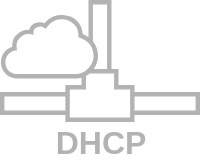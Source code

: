 <mxfile version="24.7.17">
  <diagram name="Page-1" id="ZfUDM9PZeypblS4ErUsA">
    <mxGraphModel dx="220" dy="-169" grid="1" gridSize="10" guides="1" tooltips="1" connect="1" arrows="1" fold="1" page="1" pageScale="1" pageWidth="100" pageHeight="100" math="0" shadow="0">
      <root>
        <mxCell id="0" />
        <mxCell id="1" parent="0" />
        <mxCell id="IUoxxYAvYCmAZRTOQtbV-2" value="DHCP" style="sketch=0;pointerEvents=1;shadow=0;dashed=0;html=1;strokeColor=none;fillColor=#B3B3B3;aspect=fixed;labelPosition=center;verticalLabelPosition=bottom;verticalAlign=top;align=center;outlineConnect=0;shape=mxgraph.vvd.ovdc_networks;fontSize=16;fontStyle=1;spacing=-4;fontColor=#B3B3B3;" vertex="1" parent="1">
          <mxGeometry y="311" width="100" height="61" as="geometry" />
        </mxCell>
      </root>
    </mxGraphModel>
  </diagram>
</mxfile>
